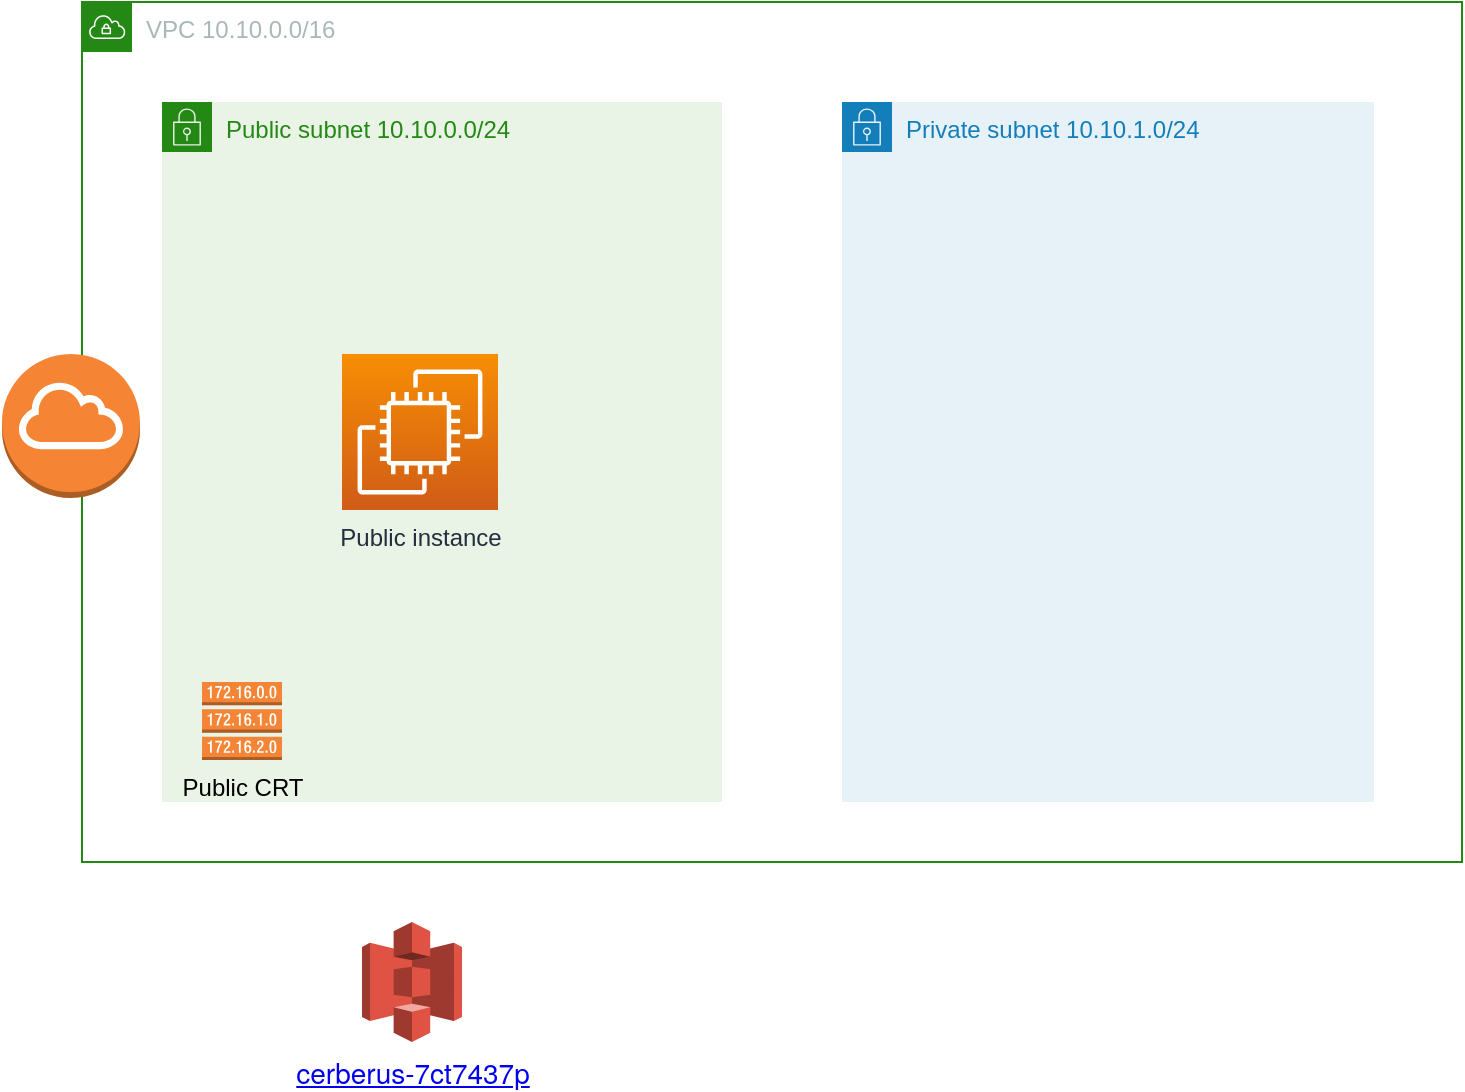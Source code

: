 <mxfile version="20.8.20" type="device"><diagram name="Página-1" id="Y9Ky_5BzUHWmzPnYi1jM"><mxGraphModel dx="1194" dy="719" grid="1" gridSize="10" guides="1" tooltips="1" connect="1" arrows="1" fold="1" page="1" pageScale="1" pageWidth="827" pageHeight="1169" math="0" shadow="0"><root><mxCell id="0"/><mxCell id="1" parent="0"/><mxCell id="vu7AylAnQeBHNhaGN0Ln-1" value="VPC 10.10.0.0/16" style="points=[[0,0],[0.25,0],[0.5,0],[0.75,0],[1,0],[1,0.25],[1,0.5],[1,0.75],[1,1],[0.75,1],[0.5,1],[0.25,1],[0,1],[0,0.75],[0,0.5],[0,0.25]];outlineConnect=0;gradientColor=none;html=1;whiteSpace=wrap;fontSize=12;fontStyle=0;container=1;pointerEvents=0;collapsible=0;recursiveResize=0;shape=mxgraph.aws4.group;grIcon=mxgraph.aws4.group_vpc;strokeColor=#248814;fillColor=none;verticalAlign=top;align=left;spacingLeft=30;fontColor=#AAB7B8;dashed=0;" parent="1" vertex="1"><mxGeometry x="80" y="40" width="690" height="430" as="geometry"/></mxCell><mxCell id="vu7AylAnQeBHNhaGN0Ln-2" value="Public subnet 10.10.0.0/24" style="points=[[0,0],[0.25,0],[0.5,0],[0.75,0],[1,0],[1,0.25],[1,0.5],[1,0.75],[1,1],[0.75,1],[0.5,1],[0.25,1],[0,1],[0,0.75],[0,0.5],[0,0.25]];outlineConnect=0;gradientColor=none;html=1;whiteSpace=wrap;fontSize=12;fontStyle=0;container=1;pointerEvents=0;collapsible=0;recursiveResize=0;shape=mxgraph.aws4.group;grIcon=mxgraph.aws4.group_security_group;grStroke=0;strokeColor=#248814;fillColor=#E9F3E6;verticalAlign=top;align=left;spacingLeft=30;fontColor=#248814;dashed=0;" parent="vu7AylAnQeBHNhaGN0Ln-1" vertex="1"><mxGeometry x="40" y="50" width="280" height="350" as="geometry"/></mxCell><mxCell id="vu7AylAnQeBHNhaGN0Ln-5" value="Public instance" style="sketch=0;points=[[0,0,0],[0.25,0,0],[0.5,0,0],[0.75,0,0],[1,0,0],[0,1,0],[0.25,1,0],[0.5,1,0],[0.75,1,0],[1,1,0],[0,0.25,0],[0,0.5,0],[0,0.75,0],[1,0.25,0],[1,0.5,0],[1,0.75,0]];outlineConnect=0;fontColor=#232F3E;gradientColor=#F78E04;gradientDirection=north;fillColor=#D05C17;strokeColor=#ffffff;dashed=0;verticalLabelPosition=bottom;verticalAlign=top;align=center;html=1;fontSize=12;fontStyle=0;aspect=fixed;shape=mxgraph.aws4.resourceIcon;resIcon=mxgraph.aws4.ec2;" parent="vu7AylAnQeBHNhaGN0Ln-2" vertex="1"><mxGeometry x="90" y="126" width="78" height="78" as="geometry"/></mxCell><mxCell id="V5QVVL6Jvt_ju6jq04BC-47" value="Public CRT" style="outlineConnect=0;dashed=0;verticalLabelPosition=bottom;verticalAlign=top;align=center;html=1;shape=mxgraph.aws3.route_table;fillColor=#F58536;gradientColor=none;" parent="vu7AylAnQeBHNhaGN0Ln-2" vertex="1"><mxGeometry x="20" y="290" width="40" height="39" as="geometry"/></mxCell><mxCell id="vu7AylAnQeBHNhaGN0Ln-3" value="Private subnet 10.10.1.0/24" style="points=[[0,0],[0.25,0],[0.5,0],[0.75,0],[1,0],[1,0.25],[1,0.5],[1,0.75],[1,1],[0.75,1],[0.5,1],[0.25,1],[0,1],[0,0.75],[0,0.5],[0,0.25]];outlineConnect=0;gradientColor=none;html=1;whiteSpace=wrap;fontSize=12;fontStyle=0;container=1;pointerEvents=0;collapsible=0;recursiveResize=0;shape=mxgraph.aws4.group;grIcon=mxgraph.aws4.group_security_group;grStroke=0;strokeColor=#147EBA;fillColor=#E6F2F8;verticalAlign=top;align=left;spacingLeft=30;fontColor=#147EBA;dashed=0;" parent="vu7AylAnQeBHNhaGN0Ln-1" vertex="1"><mxGeometry x="380" y="50" width="266" height="350" as="geometry"/></mxCell><mxCell id="vu7AylAnQeBHNhaGN0Ln-4" style="edgeStyle=orthogonalEdgeStyle;rounded=0;orthogonalLoop=1;jettySize=auto;html=1;exitX=0.5;exitY=1;exitDx=0;exitDy=0;" parent="1" source="vu7AylAnQeBHNhaGN0Ln-1" target="vu7AylAnQeBHNhaGN0Ln-1" edge="1"><mxGeometry relative="1" as="geometry"/></mxCell><mxCell id="V5QVVL6Jvt_ju6jq04BC-46" value="" style="outlineConnect=0;dashed=0;verticalLabelPosition=bottom;verticalAlign=top;align=center;html=1;shape=mxgraph.aws3.internet_gateway;fillColor=#F58534;gradientColor=none;" parent="1" vertex="1"><mxGeometry x="40" y="216" width="69" height="72" as="geometry"/></mxCell><mxCell id="jRQpERBGtTYeTgkDw2wK-1" value="&lt;a style=&quot;background-color: rgb(255, 255, 255); font-family: &amp;quot;Amazon Ember&amp;quot;, &amp;quot;Helvetica Neue&amp;quot;, Roboto, Arial, sans-serif; font-size: 14px; text-align: left;&quot; href=&quot;https://s3.console.aws.amazon.com/s3/buckets/cerberus-7ct7437p?region=us-east-1&quot; class=&quot;bucket-name&quot;&gt;cerberus-7ct7437p&lt;/a&gt;" style="outlineConnect=0;dashed=0;verticalLabelPosition=bottom;verticalAlign=top;align=center;html=1;shape=mxgraph.aws3.s3;fillColor=#E05243;gradientColor=none;" parent="1" vertex="1"><mxGeometry x="220" y="500" width="50" height="60" as="geometry"/></mxCell></root></mxGraphModel></diagram></mxfile>